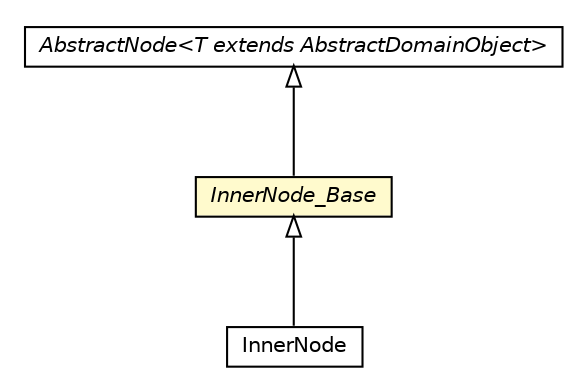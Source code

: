 #!/usr/local/bin/dot
#
# Class diagram 
# Generated by UMLGraph version 5.1 (http://www.umlgraph.org/)
#

digraph G {
	edge [fontname="Helvetica",fontsize=10,labelfontname="Helvetica",labelfontsize=10];
	node [fontname="Helvetica",fontsize=10,shape=plaintext];
	nodesep=0.25;
	ranksep=0.5;
	// pt.ist.fenixframework.core.adt.bplustree.InnerNode_Base
	c27100 [label=<<table title="pt.ist.fenixframework.core.adt.bplustree.InnerNode_Base" border="0" cellborder="1" cellspacing="0" cellpadding="2" port="p" bgcolor="lemonChiffon" href="./InnerNode_Base.html">
		<tr><td><table border="0" cellspacing="0" cellpadding="1">
<tr><td align="center" balign="center"><font face="Helvetica-Oblique"> InnerNode_Base </font></td></tr>
		</table></td></tr>
		</table>>, fontname="Helvetica", fontcolor="black", fontsize=10.0];
	// pt.ist.fenixframework.core.adt.bplustree.InnerNode
	c27101 [label=<<table title="pt.ist.fenixframework.core.adt.bplustree.InnerNode" border="0" cellborder="1" cellspacing="0" cellpadding="2" port="p" href="./InnerNode.html">
		<tr><td><table border="0" cellspacing="0" cellpadding="1">
<tr><td align="center" balign="center"> InnerNode </td></tr>
		</table></td></tr>
		</table>>, fontname="Helvetica", fontcolor="black", fontsize=10.0];
	// pt.ist.fenixframework.core.adt.bplustree.AbstractNode<T extends pt.ist.fenixframework.core.AbstractDomainObject>
	c27110 [label=<<table title="pt.ist.fenixframework.core.adt.bplustree.AbstractNode" border="0" cellborder="1" cellspacing="0" cellpadding="2" port="p" href="./AbstractNode.html">
		<tr><td><table border="0" cellspacing="0" cellpadding="1">
<tr><td align="center" balign="center"><font face="Helvetica-Oblique"> AbstractNode&lt;T extends AbstractDomainObject&gt; </font></td></tr>
		</table></td></tr>
		</table>>, fontname="Helvetica", fontcolor="black", fontsize=10.0];
	//pt.ist.fenixframework.core.adt.bplustree.InnerNode_Base extends pt.ist.fenixframework.core.adt.bplustree.AbstractNode
	c27110:p -> c27100:p [dir=back,arrowtail=empty];
	//pt.ist.fenixframework.core.adt.bplustree.InnerNode extends pt.ist.fenixframework.core.adt.bplustree.InnerNode_Base
	c27100:p -> c27101:p [dir=back,arrowtail=empty];
}

